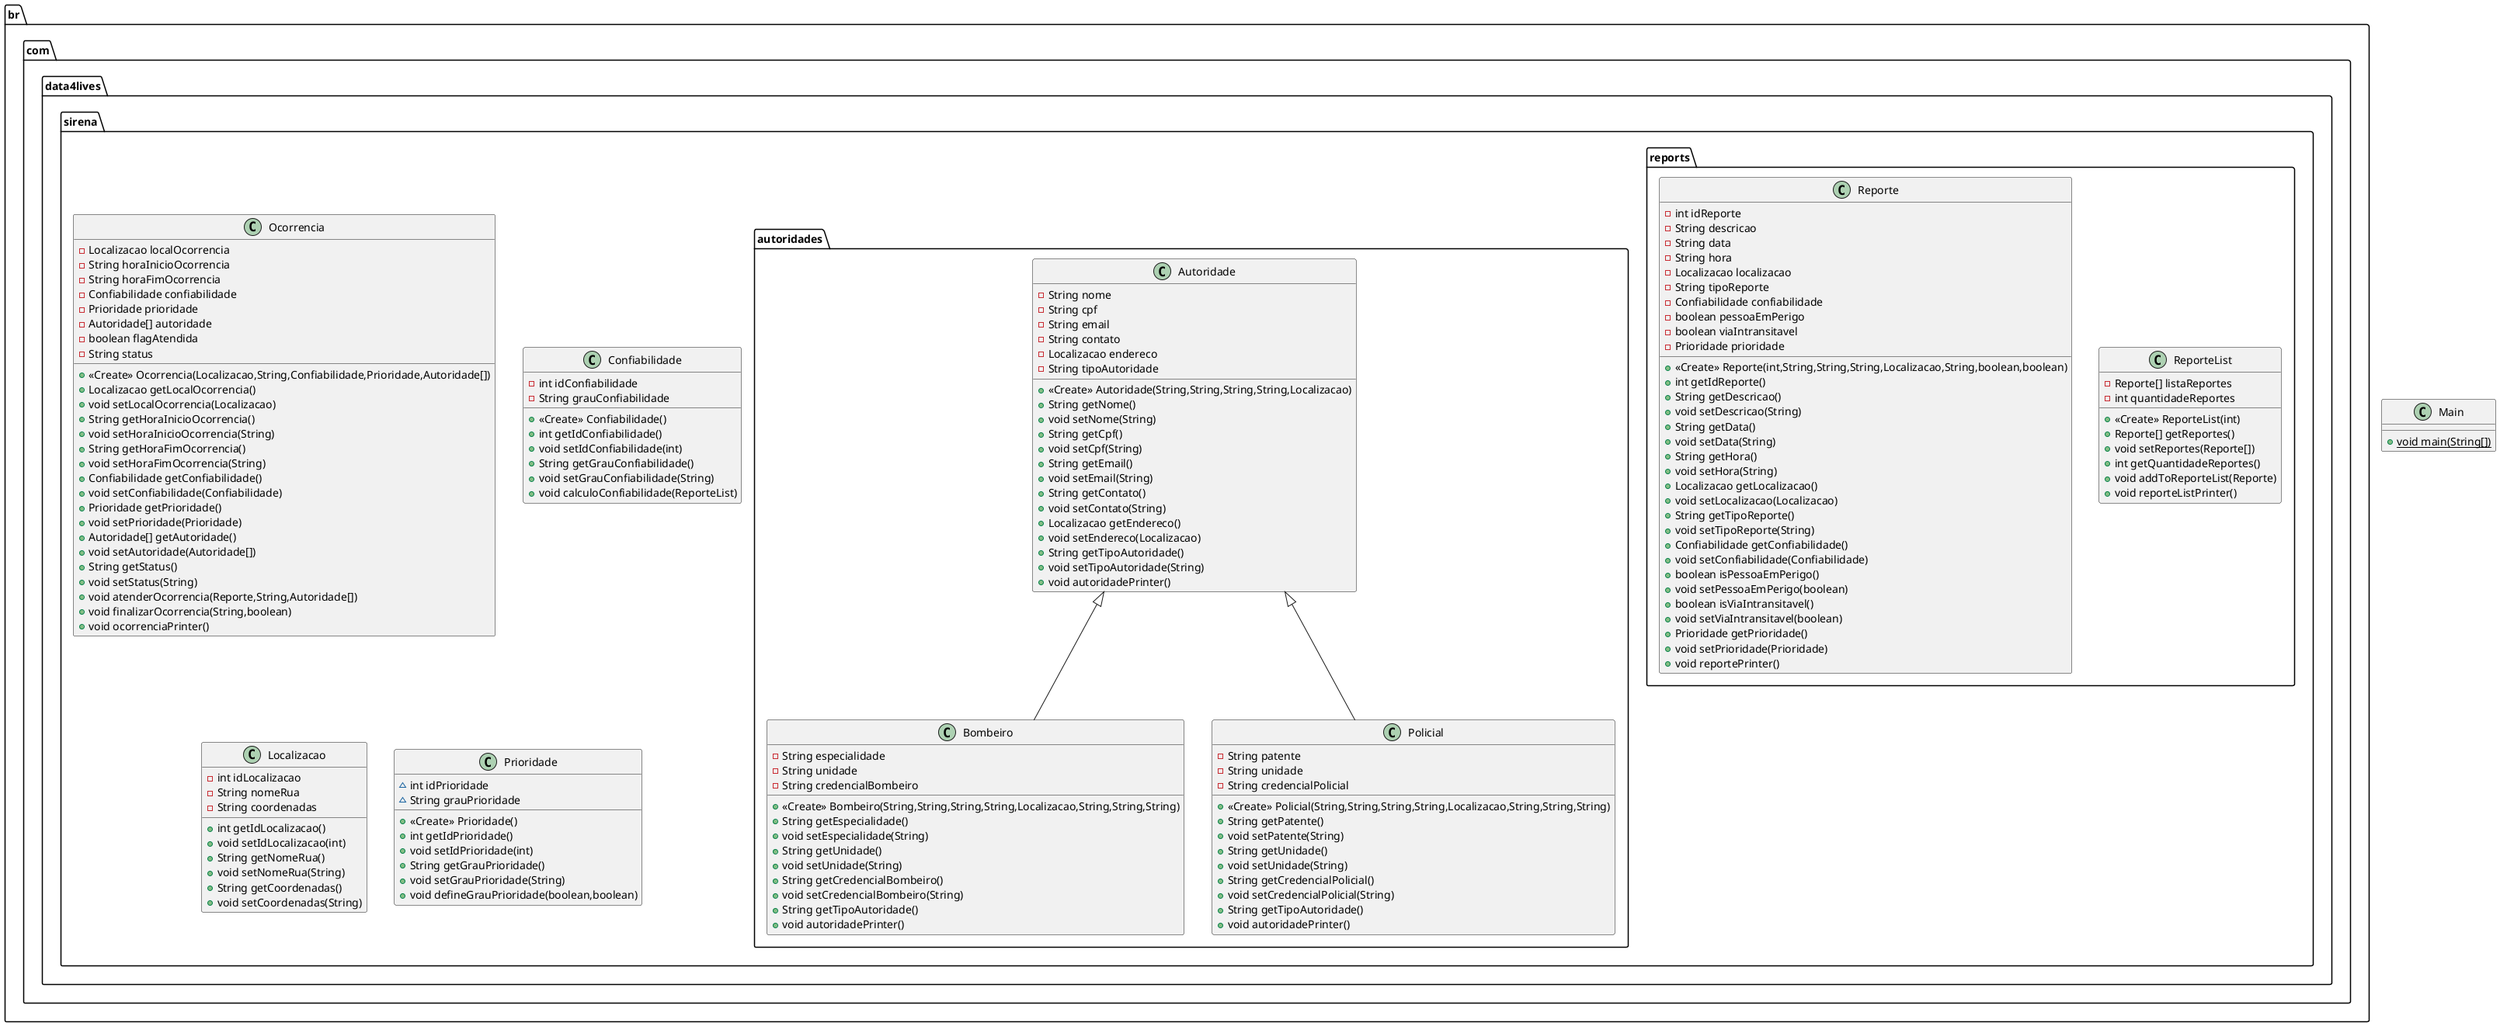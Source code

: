 @startuml
class br.com.data4lives.sirena.reports.ReporteList {
- Reporte[] listaReportes
- int quantidadeReportes
+ <<Create>> ReporteList(int)
+ Reporte[] getReportes()
+ void setReportes(Reporte[])
+ int getQuantidadeReportes()
+ void addToReporteList(Reporte)
+ void reporteListPrinter()
}


class br.com.data4lives.sirena.autoridades.Bombeiro {
- String especialidade
- String unidade
- String credencialBombeiro
+ <<Create>> Bombeiro(String,String,String,String,Localizacao,String,String,String)
+ String getEspecialidade()
+ void setEspecialidade(String)
+ String getUnidade()
+ void setUnidade(String)
+ String getCredencialBombeiro()
+ void setCredencialBombeiro(String)
+ String getTipoAutoridade()
+ void autoridadePrinter()
}


class br.com.data4lives.sirena.autoridades.Policial {
- String patente
- String unidade
- String credencialPolicial
+ <<Create>> Policial(String,String,String,String,Localizacao,String,String,String)
+ String getPatente()
+ void setPatente(String)
+ String getUnidade()
+ void setUnidade(String)
+ String getCredencialPolicial()
+ void setCredencialPolicial(String)
+ String getTipoAutoridade()
+ void autoridadePrinter()
}


class br.com.data4lives.sirena.Ocorrencia {
- Localizacao localOcorrencia
- String horaInicioOcorrencia
- String horaFimOcorrencia
- Confiabilidade confiabilidade
- Prioridade prioridade
- Autoridade[] autoridade
- boolean flagAtendida
- String status
+ <<Create>> Ocorrencia(Localizacao,String,Confiabilidade,Prioridade,Autoridade[])
+ Localizacao getLocalOcorrencia()
+ void setLocalOcorrencia(Localizacao)
+ String getHoraInicioOcorrencia()
+ void setHoraInicioOcorrencia(String)
+ String getHoraFimOcorrencia()
+ void setHoraFimOcorrencia(String)
+ Confiabilidade getConfiabilidade()
+ void setConfiabilidade(Confiabilidade)
+ Prioridade getPrioridade()
+ void setPrioridade(Prioridade)
+ Autoridade[] getAutoridade()
+ void setAutoridade(Autoridade[])
+ String getStatus()
+ void setStatus(String)
+ void atenderOcorrencia(Reporte,String,Autoridade[])
+ void finalizarOcorrencia(String,boolean)
+ void ocorrenciaPrinter()
}


class br.com.data4lives.sirena.Confiabilidade {
- int idConfiabilidade
- String grauConfiabilidade
+ <<Create>> Confiabilidade()
+ int getIdConfiabilidade()
+ void setIdConfiabilidade(int)
+ String getGrauConfiabilidade()
+ void setGrauConfiabilidade(String)
+ void calculoConfiabilidade(ReporteList)
}


class br.com.data4lives.sirena.autoridades.Autoridade {
- String nome
- String cpf
- String email
- String contato
- Localizacao endereco
- String tipoAutoridade
+ <<Create>> Autoridade(String,String,String,String,Localizacao)
+ String getNome()
+ void setNome(String)
+ String getCpf()
+ void setCpf(String)
+ String getEmail()
+ void setEmail(String)
+ String getContato()
+ void setContato(String)
+ Localizacao getEndereco()
+ void setEndereco(Localizacao)
+ String getTipoAutoridade()
+ void setTipoAutoridade(String)
+ void autoridadePrinter()
}


class br.com.data4lives.sirena.Localizacao {
- int idLocalizacao
- String nomeRua
- String coordenadas
+ int getIdLocalizacao()
+ void setIdLocalizacao(int)
+ String getNomeRua()
+ void setNomeRua(String)
+ String getCoordenadas()
+ void setCoordenadas(String)
}


class br.com.data4lives.sirena.reports.Reporte {
- int idReporte
- String descricao
- String data
- String hora
- Localizacao localizacao
- String tipoReporte
- Confiabilidade confiabilidade
- boolean pessoaEmPerigo
- boolean viaIntransitavel
- Prioridade prioridade
+ <<Create>> Reporte(int,String,String,String,Localizacao,String,boolean,boolean)
+ int getIdReporte()
+ String getDescricao()
+ void setDescricao(String)
+ String getData()
+ void setData(String)
+ String getHora()
+ void setHora(String)
+ Localizacao getLocalizacao()
+ void setLocalizacao(Localizacao)
+ String getTipoReporte()
+ void setTipoReporte(String)
+ Confiabilidade getConfiabilidade()
+ void setConfiabilidade(Confiabilidade)
+ boolean isPessoaEmPerigo()
+ void setPessoaEmPerigo(boolean)
+ boolean isViaIntransitavel()
+ void setViaIntransitavel(boolean)
+ Prioridade getPrioridade()
+ void setPrioridade(Prioridade)
+ void reportePrinter()
}


class Main {
+ {static} void main(String[])
}

class br.com.data4lives.sirena.Prioridade {
~ int idPrioridade
~ String grauPrioridade
+ <<Create>> Prioridade()
+ int getIdPrioridade()
+ void setIdPrioridade(int)
+ String getGrauPrioridade()
+ void setGrauPrioridade(String)
+ void defineGrauPrioridade(boolean,boolean)
}




br.com.data4lives.sirena.autoridades.Autoridade <|-- br.com.data4lives.sirena.autoridades.Bombeiro
br.com.data4lives.sirena.autoridades.Autoridade <|-- br.com.data4lives.sirena.autoridades.Policial
@enduml